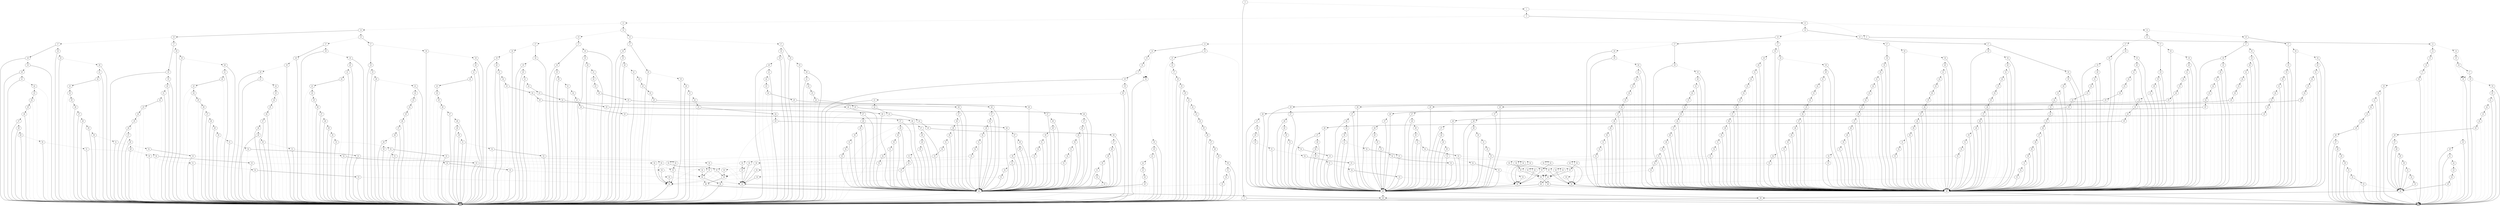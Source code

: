digraph G {
0 [shape=box, label="0", style=filled, shape=box, height=0.3, width=0.3];
1 [shape=box, label="1", style=filled, shape=box, height=0.3, width=0.3];
151798 [label="0"];
151798 -> 151797 [style=dotted];
151798 -> 12 [style=filled];
151797 [label="1"];
151797 -> 151368 [style=dotted];
151797 -> 151796 [style=filled];
151368 [label="5"];
151368 -> 151366 [style=dotted];
151368 -> 151367 [style=filled];
151366 [label="13"];
151366 -> 88609 [style=dotted];
151366 -> 93067 [style=filled];
88609 [label="14"];
88609 -> 0 [style=dotted];
88609 -> 88608 [style=filled];
88608 [label="15"];
88608 -> 0 [style=dotted];
88608 -> 88607 [style=filled];
88607 [label="16"];
88607 -> 0 [style=dotted];
88607 -> 88606 [style=filled];
88606 [label="17"];
88606 -> 0 [style=dotted];
88606 -> 42724 [style=filled];
42724 [label="18"];
42724 -> 42723 [style=dotted];
42724 -> 0 [style=filled];
42723 [label="19"];
42723 -> 42722 [style=dotted];
42723 -> 0 [style=filled];
42722 [label="20"];
42722 -> 42721 [style=dotted];
42722 -> 0 [style=filled];
42721 [label="21"];
42721 -> 42720 [style=dotted];
42721 -> 0 [style=filled];
42720 [label="22"];
42720 -> 0 [style=dotted];
42720 -> 42719 [style=filled];
42719 [label="23"];
42719 -> 0 [style=dotted];
42719 -> 42718 [style=filled];
42718 [label="24"];
42718 -> 0 [style=dotted];
42718 -> 42717 [style=filled];
42717 [label="25"];
42717 -> 0 [style=dotted];
42717 -> 42716 [style=filled];
42716 [label="26"];
42716 -> 42715 [style=dotted];
42716 -> 0 [style=filled];
42715 [label="27"];
42715 -> 42714 [style=dotted];
42715 -> 0 [style=filled];
42714 [label="28"];
42714 -> 42713 [style=dotted];
42714 -> 0 [style=filled];
42713 [label="29"];
42713 -> 42712 [style=dotted];
42713 -> 0 [style=filled];
42712 [label="30"];
42712 -> 42711 [style=dotted];
42712 -> 0 [style=filled];
42711 [label="31"];
42711 -> 42710 [style=dotted];
42711 -> 0 [style=filled];
42710 [label="32"];
42710 -> 0 [style=dotted];
42710 -> 42709 [style=filled];
42709 [label="33"];
42709 -> 4598 [style=dotted];
42709 -> 0 [style=filled];
4598 [label="48"];
4598 -> 0 [style=dotted];
4598 -> 100 [style=filled];
100 [label="49"];
100 -> 0 [style=dotted];
100 -> 1 [style=filled];
93067 [label="14"];
93067 -> 42607 [style=dotted];
93067 -> 93066 [style=filled];
42607 [label="18"];
42607 -> 42606 [style=dotted];
42607 -> 0 [style=filled];
42606 [label="19"];
42606 -> 42605 [style=dotted];
42606 -> 0 [style=filled];
42605 [label="20"];
42605 -> 42604 [style=dotted];
42605 -> 0 [style=filled];
42604 [label="21"];
42604 -> 42603 [style=dotted];
42604 -> 0 [style=filled];
42603 [label="22"];
42603 -> 0 [style=dotted];
42603 -> 42602 [style=filled];
42602 [label="23"];
42602 -> 0 [style=dotted];
42602 -> 42601 [style=filled];
42601 [label="24"];
42601 -> 0 [style=dotted];
42601 -> 42600 [style=filled];
42600 [label="25"];
42600 -> 0 [style=dotted];
42600 -> 4598 [style=filled];
93066 [label="15"];
93066 -> 42607 [style=dotted];
93066 -> 93065 [style=filled];
93065 [label="16"];
93065 -> 42607 [style=dotted];
93065 -> 93064 [style=filled];
93064 [label="17"];
93064 -> 42607 [style=dotted];
93064 -> 42653 [style=filled];
42653 [label="18"];
42653 -> 42652 [style=dotted];
42653 -> 0 [style=filled];
42652 [label="19"];
42652 -> 42651 [style=dotted];
42652 -> 0 [style=filled];
42651 [label="20"];
42651 -> 42650 [style=dotted];
42651 -> 0 [style=filled];
42650 [label="21"];
42650 -> 42649 [style=dotted];
42650 -> 0 [style=filled];
42649 [label="22"];
42649 -> 0 [style=dotted];
42649 -> 42648 [style=filled];
42648 [label="23"];
42648 -> 0 [style=dotted];
42648 -> 42647 [style=filled];
42647 [label="24"];
42647 -> 0 [style=dotted];
42647 -> 42646 [style=filled];
42646 [label="25"];
42646 -> 0 [style=dotted];
42646 -> 42645 [style=filled];
42645 [label="26"];
42645 -> 42644 [style=dotted];
42645 -> 4598 [style=filled];
42644 [label="27"];
42644 -> 42643 [style=dotted];
42644 -> 4598 [style=filled];
42643 [label="28"];
42643 -> 42642 [style=dotted];
42643 -> 4598 [style=filled];
42642 [label="29"];
42642 -> 42641 [style=dotted];
42642 -> 4598 [style=filled];
42641 [label="30"];
42641 -> 42640 [style=dotted];
42641 -> 4598 [style=filled];
42640 [label="31"];
42640 -> 42639 [style=dotted];
42640 -> 4598 [style=filled];
42639 [label="32"];
42639 -> 4598 [style=dotted];
42639 -> 42638 [style=filled];
42638 [label="33"];
42638 -> 0 [style=dotted];
42638 -> 4598 [style=filled];
151367 [label="13"];
151367 -> 93059 [style=dotted];
151367 -> 90785 [style=filled];
93059 [label="14"];
93059 -> 42615 [style=dotted];
93059 -> 93058 [style=filled];
42615 [label="18"];
42615 -> 42614 [style=dotted];
42615 -> 1 [style=filled];
42614 [label="19"];
42614 -> 42613 [style=dotted];
42614 -> 1 [style=filled];
42613 [label="20"];
42613 -> 42612 [style=dotted];
42613 -> 1 [style=filled];
42612 [label="21"];
42612 -> 42611 [style=dotted];
42612 -> 1 [style=filled];
42611 [label="22"];
42611 -> 1 [style=dotted];
42611 -> 42610 [style=filled];
42610 [label="23"];
42610 -> 1 [style=dotted];
42610 -> 42609 [style=filled];
42609 [label="24"];
42609 -> 1 [style=dotted];
42609 -> 42608 [style=filled];
42608 [label="25"];
42608 -> 1 [style=dotted];
42608 -> 4600 [style=filled];
4600 [label="48"];
4600 -> 1 [style=dotted];
4600 -> 101 [style=filled];
101 [label="49"];
101 -> 1 [style=dotted];
101 -> 0 [style=filled];
93058 [label="15"];
93058 -> 42615 [style=dotted];
93058 -> 93057 [style=filled];
93057 [label="16"];
93057 -> 42615 [style=dotted];
93057 -> 93056 [style=filled];
93056 [label="17"];
93056 -> 42615 [style=dotted];
93056 -> 42698 [style=filled];
42698 [label="18"];
42698 -> 42697 [style=dotted];
42698 -> 1 [style=filled];
42697 [label="19"];
42697 -> 42696 [style=dotted];
42697 -> 1 [style=filled];
42696 [label="20"];
42696 -> 42695 [style=dotted];
42696 -> 1 [style=filled];
42695 [label="21"];
42695 -> 42694 [style=dotted];
42695 -> 1 [style=filled];
42694 [label="22"];
42694 -> 1 [style=dotted];
42694 -> 42693 [style=filled];
42693 [label="23"];
42693 -> 1 [style=dotted];
42693 -> 42692 [style=filled];
42692 [label="24"];
42692 -> 1 [style=dotted];
42692 -> 42691 [style=filled];
42691 [label="25"];
42691 -> 1 [style=dotted];
42691 -> 42690 [style=filled];
42690 [label="26"];
42690 -> 42689 [style=dotted];
42690 -> 4600 [style=filled];
42689 [label="27"];
42689 -> 42688 [style=dotted];
42689 -> 4600 [style=filled];
42688 [label="28"];
42688 -> 42687 [style=dotted];
42688 -> 4600 [style=filled];
42687 [label="29"];
42687 -> 42686 [style=dotted];
42687 -> 4600 [style=filled];
42686 [label="30"];
42686 -> 42685 [style=dotted];
42686 -> 4600 [style=filled];
42685 [label="31"];
42685 -> 42684 [style=dotted];
42685 -> 4600 [style=filled];
42684 [label="32"];
42684 -> 4600 [style=dotted];
42684 -> 42683 [style=filled];
42683 [label="33"];
42683 -> 1 [style=dotted];
42683 -> 4600 [style=filled];
90785 [label="14"];
90785 -> 1 [style=dotted];
90785 -> 90784 [style=filled];
90784 [label="15"];
90784 -> 1 [style=dotted];
90784 -> 90783 [style=filled];
90783 [label="16"];
90783 -> 1 [style=dotted];
90783 -> 90782 [style=filled];
90782 [label="17"];
90782 -> 1 [style=dotted];
90782 -> 90781 [style=filled];
90781 [label="18"];
90781 -> 90780 [style=dotted];
90781 -> 1 [style=filled];
90780 [label="19"];
90780 -> 90779 [style=dotted];
90780 -> 1 [style=filled];
90779 [label="20"];
90779 -> 90778 [style=dotted];
90779 -> 1 [style=filled];
90778 [label="21"];
90778 -> 90777 [style=dotted];
90778 -> 1 [style=filled];
90777 [label="22"];
90777 -> 1 [style=dotted];
90777 -> 90776 [style=filled];
90776 [label="23"];
90776 -> 1 [style=dotted];
90776 -> 90775 [style=filled];
90775 [label="24"];
90775 -> 1 [style=dotted];
90775 -> 90774 [style=filled];
90774 [label="25"];
90774 -> 1 [style=dotted];
90774 -> 90773 [style=filled];
90773 [label="26"];
90773 -> 90772 [style=dotted];
90773 -> 1 [style=filled];
90772 [label="27"];
90772 -> 90771 [style=dotted];
90772 -> 1 [style=filled];
90771 [label="28"];
90771 -> 90770 [style=dotted];
90771 -> 1 [style=filled];
90770 [label="29"];
90770 -> 90769 [style=dotted];
90770 -> 1 [style=filled];
90769 [label="30"];
90769 -> 90768 [style=dotted];
90769 -> 1 [style=filled];
90768 [label="31"];
90768 -> 90767 [style=dotted];
90768 -> 1 [style=filled];
90767 [label="32"];
90767 -> 1 [style=dotted];
90767 -> 90766 [style=filled];
90766 [label="33"];
90766 -> 4600 [style=dotted];
90766 -> 1 [style=filled];
151796 [label="5"];
151796 -> 151504 [style=dotted];
151796 -> 151795 [style=filled];
151504 [label="13"];
151504 -> 150484 [style=dotted];
151504 -> 151503 [style=filled];
150484 [label="14"];
150484 -> 150413 [style=dotted];
150484 -> 150483 [style=filled];
150413 [label="15"];
150413 -> 150376 [style=dotted];
150413 -> 150412 [style=filled];
150376 [label="17"];
150376 -> 150358 [style=dotted];
150376 -> 150375 [style=filled];
150358 [label="18"];
150358 -> 150357 [style=dotted];
150358 -> 0 [style=filled];
150357 [label="19"];
150357 -> 150356 [style=dotted];
150357 -> 0 [style=filled];
150356 [label="20"];
150356 -> 150355 [style=dotted];
150356 -> 0 [style=filled];
150355 [label="21"];
150355 -> 150354 [style=dotted];
150355 -> 0 [style=filled];
150354 [label="22"];
150354 -> 0 [style=dotted];
150354 -> 150353 [style=filled];
150353 [label="23"];
150353 -> 0 [style=dotted];
150353 -> 150352 [style=filled];
150352 [label="24"];
150352 -> 0 [style=dotted];
150352 -> 150351 [style=filled];
150351 [label="25"];
150351 -> 0 [style=dotted];
150351 -> 150350 [style=filled];
150350 [label="26"];
150350 -> 150349 [style=dotted];
150350 -> 0 [style=filled];
150349 [label="27"];
150349 -> 150348 [style=dotted];
150349 -> 0 [style=filled];
150348 [label="28"];
150348 -> 150347 [style=dotted];
150348 -> 0 [style=filled];
150347 [label="29"];
150347 -> 150346 [style=dotted];
150347 -> 0 [style=filled];
150346 [label="30"];
150346 -> 150345 [style=dotted];
150346 -> 0 [style=filled];
150345 [label="31"];
150345 -> 150344 [style=dotted];
150345 -> 0 [style=filled];
150344 [label="32"];
150344 -> 0 [style=dotted];
150344 -> 150343 [style=filled];
150343 [label="33"];
150343 -> 150342 [style=dotted];
150343 -> 0 [style=filled];
150342 [label="34"];
150342 -> 44871 [style=dotted];
150342 -> 150341 [style=filled];
44871 [label="44"];
44871 -> 0 [style=dotted];
44871 -> 4598 [style=filled];
150341 [label="35"];
150341 -> 44871 [style=dotted];
150341 -> 150340 [style=filled];
150340 [label="44"];
150340 -> 43028 [style=dotted];
150340 -> 134989 [style=filled];
43028 [label="46"];
43028 -> 0 [style=dotted];
43028 -> 4598 [style=filled];
134989 [label="46"];
134989 -> 4598 [style=dotted];
134989 -> 0 [style=filled];
150375 [label="18"];
150375 -> 150374 [style=dotted];
150375 -> 0 [style=filled];
150374 [label="19"];
150374 -> 150373 [style=dotted];
150374 -> 0 [style=filled];
150373 [label="20"];
150373 -> 150372 [style=dotted];
150373 -> 0 [style=filled];
150372 [label="21"];
150372 -> 150371 [style=dotted];
150372 -> 0 [style=filled];
150371 [label="22"];
150371 -> 0 [style=dotted];
150371 -> 150370 [style=filled];
150370 [label="23"];
150370 -> 0 [style=dotted];
150370 -> 150369 [style=filled];
150369 [label="24"];
150369 -> 0 [style=dotted];
150369 -> 150368 [style=filled];
150368 [label="25"];
150368 -> 0 [style=dotted];
150368 -> 150367 [style=filled];
150367 [label="26"];
150367 -> 150366 [style=dotted];
150367 -> 0 [style=filled];
150366 [label="27"];
150366 -> 150365 [style=dotted];
150366 -> 0 [style=filled];
150365 [label="28"];
150365 -> 150364 [style=dotted];
150365 -> 0 [style=filled];
150364 [label="29"];
150364 -> 150363 [style=dotted];
150364 -> 0 [style=filled];
150363 [label="30"];
150363 -> 150362 [style=dotted];
150363 -> 0 [style=filled];
150362 [label="31"];
150362 -> 150361 [style=dotted];
150362 -> 0 [style=filled];
150361 [label="32"];
150361 -> 0 [style=dotted];
150361 -> 150360 [style=filled];
150360 [label="33"];
150360 -> 150359 [style=dotted];
150360 -> 0 [style=filled];
150359 [label="34"];
150359 -> 44871 [style=dotted];
150359 -> 150340 [style=filled];
150412 [label="17"];
150412 -> 150394 [style=dotted];
150412 -> 150411 [style=filled];
150394 [label="18"];
150394 -> 150393 [style=dotted];
150394 -> 0 [style=filled];
150393 [label="19"];
150393 -> 150392 [style=dotted];
150393 -> 0 [style=filled];
150392 [label="20"];
150392 -> 150391 [style=dotted];
150392 -> 0 [style=filled];
150391 [label="21"];
150391 -> 150390 [style=dotted];
150391 -> 0 [style=filled];
150390 [label="22"];
150390 -> 0 [style=dotted];
150390 -> 150389 [style=filled];
150389 [label="23"];
150389 -> 0 [style=dotted];
150389 -> 150388 [style=filled];
150388 [label="24"];
150388 -> 0 [style=dotted];
150388 -> 150387 [style=filled];
150387 [label="25"];
150387 -> 0 [style=dotted];
150387 -> 150386 [style=filled];
150386 [label="26"];
150386 -> 150385 [style=dotted];
150386 -> 0 [style=filled];
150385 [label="27"];
150385 -> 150384 [style=dotted];
150385 -> 0 [style=filled];
150384 [label="28"];
150384 -> 150383 [style=dotted];
150384 -> 0 [style=filled];
150383 [label="29"];
150383 -> 150382 [style=dotted];
150383 -> 0 [style=filled];
150382 [label="30"];
150382 -> 150381 [style=dotted];
150382 -> 0 [style=filled];
150381 [label="31"];
150381 -> 150380 [style=dotted];
150381 -> 0 [style=filled];
150380 [label="32"];
150380 -> 0 [style=dotted];
150380 -> 150379 [style=filled];
150379 [label="33"];
150379 -> 150378 [style=dotted];
150379 -> 0 [style=filled];
150378 [label="34"];
150378 -> 44871 [style=dotted];
150378 -> 150377 [style=filled];
150377 [label="35"];
150377 -> 150340 [style=dotted];
150377 -> 134987 [style=filled];
134987 [label="44"];
134987 -> 4598 [style=dotted];
134987 -> 0 [style=filled];
150411 [label="18"];
150411 -> 150410 [style=dotted];
150411 -> 0 [style=filled];
150410 [label="19"];
150410 -> 150409 [style=dotted];
150410 -> 0 [style=filled];
150409 [label="20"];
150409 -> 150408 [style=dotted];
150409 -> 0 [style=filled];
150408 [label="21"];
150408 -> 150407 [style=dotted];
150408 -> 0 [style=filled];
150407 [label="22"];
150407 -> 0 [style=dotted];
150407 -> 150406 [style=filled];
150406 [label="23"];
150406 -> 0 [style=dotted];
150406 -> 150405 [style=filled];
150405 [label="24"];
150405 -> 0 [style=dotted];
150405 -> 150404 [style=filled];
150404 [label="25"];
150404 -> 0 [style=dotted];
150404 -> 150403 [style=filled];
150403 [label="26"];
150403 -> 150402 [style=dotted];
150403 -> 0 [style=filled];
150402 [label="27"];
150402 -> 150401 [style=dotted];
150402 -> 0 [style=filled];
150401 [label="28"];
150401 -> 150400 [style=dotted];
150401 -> 0 [style=filled];
150400 [label="29"];
150400 -> 150399 [style=dotted];
150400 -> 0 [style=filled];
150399 [label="30"];
150399 -> 150398 [style=dotted];
150399 -> 0 [style=filled];
150398 [label="31"];
150398 -> 150397 [style=dotted];
150398 -> 0 [style=filled];
150397 [label="32"];
150397 -> 0 [style=dotted];
150397 -> 150396 [style=filled];
150396 [label="33"];
150396 -> 150395 [style=dotted];
150396 -> 0 [style=filled];
150395 [label="34"];
150395 -> 44871 [style=dotted];
150395 -> 134987 [style=filled];
150483 [label="15"];
150483 -> 150448 [style=dotted];
150483 -> 150482 [style=filled];
150448 [label="17"];
150448 -> 150430 [style=dotted];
150448 -> 150447 [style=filled];
150430 [label="18"];
150430 -> 150429 [style=dotted];
150430 -> 0 [style=filled];
150429 [label="19"];
150429 -> 150428 [style=dotted];
150429 -> 0 [style=filled];
150428 [label="20"];
150428 -> 150427 [style=dotted];
150428 -> 0 [style=filled];
150427 [label="21"];
150427 -> 150426 [style=dotted];
150427 -> 0 [style=filled];
150426 [label="22"];
150426 -> 0 [style=dotted];
150426 -> 150425 [style=filled];
150425 [label="23"];
150425 -> 0 [style=dotted];
150425 -> 150424 [style=filled];
150424 [label="24"];
150424 -> 0 [style=dotted];
150424 -> 150423 [style=filled];
150423 [label="25"];
150423 -> 0 [style=dotted];
150423 -> 150422 [style=filled];
150422 [label="26"];
150422 -> 150421 [style=dotted];
150422 -> 0 [style=filled];
150421 [label="27"];
150421 -> 150420 [style=dotted];
150421 -> 0 [style=filled];
150420 [label="28"];
150420 -> 150419 [style=dotted];
150420 -> 0 [style=filled];
150419 [label="29"];
150419 -> 150418 [style=dotted];
150419 -> 0 [style=filled];
150418 [label="30"];
150418 -> 150417 [style=dotted];
150418 -> 0 [style=filled];
150417 [label="31"];
150417 -> 150416 [style=dotted];
150417 -> 0 [style=filled];
150416 [label="32"];
150416 -> 0 [style=dotted];
150416 -> 150415 [style=filled];
150415 [label="33"];
150415 -> 150414 [style=dotted];
150415 -> 0 [style=filled];
150414 [label="34"];
150414 -> 150341 [style=dotted];
150414 -> 134987 [style=filled];
150447 [label="18"];
150447 -> 150446 [style=dotted];
150447 -> 0 [style=filled];
150446 [label="19"];
150446 -> 150445 [style=dotted];
150446 -> 0 [style=filled];
150445 [label="20"];
150445 -> 150444 [style=dotted];
150445 -> 0 [style=filled];
150444 [label="21"];
150444 -> 150443 [style=dotted];
150444 -> 0 [style=filled];
150443 [label="22"];
150443 -> 0 [style=dotted];
150443 -> 150442 [style=filled];
150442 [label="23"];
150442 -> 0 [style=dotted];
150442 -> 150441 [style=filled];
150441 [label="24"];
150441 -> 0 [style=dotted];
150441 -> 150440 [style=filled];
150440 [label="25"];
150440 -> 0 [style=dotted];
150440 -> 150439 [style=filled];
150439 [label="26"];
150439 -> 150438 [style=dotted];
150439 -> 0 [style=filled];
150438 [label="27"];
150438 -> 150437 [style=dotted];
150438 -> 0 [style=filled];
150437 [label="28"];
150437 -> 150436 [style=dotted];
150437 -> 0 [style=filled];
150436 [label="29"];
150436 -> 150435 [style=dotted];
150436 -> 0 [style=filled];
150435 [label="30"];
150435 -> 150434 [style=dotted];
150435 -> 0 [style=filled];
150434 [label="31"];
150434 -> 150433 [style=dotted];
150434 -> 0 [style=filled];
150433 [label="32"];
150433 -> 0 [style=dotted];
150433 -> 150432 [style=filled];
150432 [label="33"];
150432 -> 150431 [style=dotted];
150432 -> 0 [style=filled];
150431 [label="34"];
150431 -> 150340 [style=dotted];
150431 -> 134987 [style=filled];
150482 [label="17"];
150482 -> 150465 [style=dotted];
150482 -> 150481 [style=filled];
150465 [label="18"];
150465 -> 150464 [style=dotted];
150465 -> 0 [style=filled];
150464 [label="19"];
150464 -> 150463 [style=dotted];
150464 -> 0 [style=filled];
150463 [label="20"];
150463 -> 150462 [style=dotted];
150463 -> 0 [style=filled];
150462 [label="21"];
150462 -> 150461 [style=dotted];
150462 -> 0 [style=filled];
150461 [label="22"];
150461 -> 0 [style=dotted];
150461 -> 150460 [style=filled];
150460 [label="23"];
150460 -> 0 [style=dotted];
150460 -> 150459 [style=filled];
150459 [label="24"];
150459 -> 0 [style=dotted];
150459 -> 150458 [style=filled];
150458 [label="25"];
150458 -> 0 [style=dotted];
150458 -> 150457 [style=filled];
150457 [label="26"];
150457 -> 150456 [style=dotted];
150457 -> 0 [style=filled];
150456 [label="27"];
150456 -> 150455 [style=dotted];
150456 -> 0 [style=filled];
150455 [label="28"];
150455 -> 150454 [style=dotted];
150455 -> 0 [style=filled];
150454 [label="29"];
150454 -> 150453 [style=dotted];
150454 -> 0 [style=filled];
150453 [label="30"];
150453 -> 150452 [style=dotted];
150453 -> 0 [style=filled];
150452 [label="31"];
150452 -> 150451 [style=dotted];
150452 -> 0 [style=filled];
150451 [label="32"];
150451 -> 0 [style=dotted];
150451 -> 150450 [style=filled];
150450 [label="33"];
150450 -> 150449 [style=dotted];
150450 -> 0 [style=filled];
150449 [label="34"];
150449 -> 150377 [style=dotted];
150449 -> 134987 [style=filled];
150481 [label="18"];
150481 -> 150480 [style=dotted];
150481 -> 0 [style=filled];
150480 [label="19"];
150480 -> 150479 [style=dotted];
150480 -> 0 [style=filled];
150479 [label="20"];
150479 -> 150478 [style=dotted];
150479 -> 0 [style=filled];
150478 [label="21"];
150478 -> 150477 [style=dotted];
150478 -> 0 [style=filled];
150477 [label="22"];
150477 -> 0 [style=dotted];
150477 -> 150476 [style=filled];
150476 [label="23"];
150476 -> 0 [style=dotted];
150476 -> 150475 [style=filled];
150475 [label="24"];
150475 -> 0 [style=dotted];
150475 -> 150474 [style=filled];
150474 [label="25"];
150474 -> 0 [style=dotted];
150474 -> 150473 [style=filled];
150473 [label="26"];
150473 -> 150472 [style=dotted];
150473 -> 0 [style=filled];
150472 [label="27"];
150472 -> 150471 [style=dotted];
150472 -> 0 [style=filled];
150471 [label="28"];
150471 -> 150470 [style=dotted];
150471 -> 0 [style=filled];
150470 [label="29"];
150470 -> 150469 [style=dotted];
150470 -> 0 [style=filled];
150469 [label="30"];
150469 -> 150468 [style=dotted];
150469 -> 0 [style=filled];
150468 [label="31"];
150468 -> 150467 [style=dotted];
150468 -> 0 [style=filled];
150467 [label="32"];
150467 -> 0 [style=dotted];
150467 -> 150466 [style=filled];
150466 [label="33"];
150466 -> 134987 [style=dotted];
150466 -> 0 [style=filled];
151503 [label="14"];
151503 -> 151435 [style=dotted];
151503 -> 151502 [style=filled];
151435 [label="15"];
151435 -> 151401 [style=dotted];
151435 -> 151434 [style=filled];
151401 [label="17"];
151401 -> 151384 [style=dotted];
151401 -> 151400 [style=filled];
151384 [label="18"];
151384 -> 151383 [style=dotted];
151384 -> 0 [style=filled];
151383 [label="19"];
151383 -> 151382 [style=dotted];
151383 -> 0 [style=filled];
151382 [label="20"];
151382 -> 151381 [style=dotted];
151382 -> 0 [style=filled];
151381 [label="21"];
151381 -> 151380 [style=dotted];
151381 -> 0 [style=filled];
151380 [label="22"];
151380 -> 0 [style=dotted];
151380 -> 151379 [style=filled];
151379 [label="23"];
151379 -> 0 [style=dotted];
151379 -> 151378 [style=filled];
151378 [label="24"];
151378 -> 0 [style=dotted];
151378 -> 151377 [style=filled];
151377 [label="25"];
151377 -> 0 [style=dotted];
151377 -> 151376 [style=filled];
151376 [label="26"];
151376 -> 151375 [style=dotted];
151376 -> 4598 [style=filled];
151375 [label="27"];
151375 -> 151374 [style=dotted];
151375 -> 4598 [style=filled];
151374 [label="28"];
151374 -> 151373 [style=dotted];
151374 -> 4598 [style=filled];
151373 [label="29"];
151373 -> 151372 [style=dotted];
151373 -> 4598 [style=filled];
151372 [label="30"];
151372 -> 151371 [style=dotted];
151372 -> 4598 [style=filled];
151371 [label="31"];
151371 -> 151370 [style=dotted];
151371 -> 4598 [style=filled];
151370 [label="32"];
151370 -> 4598 [style=dotted];
151370 -> 151369 [style=filled];
151369 [label="33"];
151369 -> 150487 [style=dotted];
151369 -> 4598 [style=filled];
150487 [label="34"];
150487 -> 134987 [style=dotted];
150487 -> 150486 [style=filled];
150486 [label="35"];
150486 -> 134987 [style=dotted];
150486 -> 150485 [style=filled];
150485 [label="44"];
150485 -> 134989 [style=dotted];
150485 -> 43028 [style=filled];
151400 [label="18"];
151400 -> 151399 [style=dotted];
151400 -> 0 [style=filled];
151399 [label="19"];
151399 -> 151398 [style=dotted];
151399 -> 0 [style=filled];
151398 [label="20"];
151398 -> 151397 [style=dotted];
151398 -> 0 [style=filled];
151397 [label="21"];
151397 -> 151396 [style=dotted];
151397 -> 0 [style=filled];
151396 [label="22"];
151396 -> 0 [style=dotted];
151396 -> 151395 [style=filled];
151395 [label="23"];
151395 -> 0 [style=dotted];
151395 -> 151394 [style=filled];
151394 [label="24"];
151394 -> 0 [style=dotted];
151394 -> 151393 [style=filled];
151393 [label="25"];
151393 -> 0 [style=dotted];
151393 -> 151392 [style=filled];
151392 [label="26"];
151392 -> 151391 [style=dotted];
151392 -> 4598 [style=filled];
151391 [label="27"];
151391 -> 151390 [style=dotted];
151391 -> 4598 [style=filled];
151390 [label="28"];
151390 -> 151389 [style=dotted];
151390 -> 4598 [style=filled];
151389 [label="29"];
151389 -> 151388 [style=dotted];
151389 -> 4598 [style=filled];
151388 [label="30"];
151388 -> 151387 [style=dotted];
151388 -> 4598 [style=filled];
151387 [label="31"];
151387 -> 151386 [style=dotted];
151387 -> 4598 [style=filled];
151386 [label="32"];
151386 -> 4598 [style=dotted];
151386 -> 151385 [style=filled];
151385 [label="33"];
151385 -> 150504 [style=dotted];
151385 -> 4598 [style=filled];
150504 [label="34"];
150504 -> 134987 [style=dotted];
150504 -> 150485 [style=filled];
151434 [label="17"];
151434 -> 151417 [style=dotted];
151434 -> 151433 [style=filled];
151417 [label="18"];
151417 -> 151416 [style=dotted];
151417 -> 0 [style=filled];
151416 [label="19"];
151416 -> 151415 [style=dotted];
151416 -> 0 [style=filled];
151415 [label="20"];
151415 -> 151414 [style=dotted];
151415 -> 0 [style=filled];
151414 [label="21"];
151414 -> 151413 [style=dotted];
151414 -> 0 [style=filled];
151413 [label="22"];
151413 -> 0 [style=dotted];
151413 -> 151412 [style=filled];
151412 [label="23"];
151412 -> 0 [style=dotted];
151412 -> 151411 [style=filled];
151411 [label="24"];
151411 -> 0 [style=dotted];
151411 -> 151410 [style=filled];
151410 [label="25"];
151410 -> 0 [style=dotted];
151410 -> 151409 [style=filled];
151409 [label="26"];
151409 -> 151408 [style=dotted];
151409 -> 4598 [style=filled];
151408 [label="27"];
151408 -> 151407 [style=dotted];
151408 -> 4598 [style=filled];
151407 [label="28"];
151407 -> 151406 [style=dotted];
151407 -> 4598 [style=filled];
151406 [label="29"];
151406 -> 151405 [style=dotted];
151406 -> 4598 [style=filled];
151405 [label="30"];
151405 -> 151404 [style=dotted];
151405 -> 4598 [style=filled];
151404 [label="31"];
151404 -> 151403 [style=dotted];
151404 -> 4598 [style=filled];
151403 [label="32"];
151403 -> 4598 [style=dotted];
151403 -> 151402 [style=filled];
151402 [label="33"];
151402 -> 150523 [style=dotted];
151402 -> 4598 [style=filled];
150523 [label="34"];
150523 -> 134987 [style=dotted];
150523 -> 150522 [style=filled];
150522 [label="35"];
150522 -> 150485 [style=dotted];
150522 -> 44871 [style=filled];
151433 [label="18"];
151433 -> 151432 [style=dotted];
151433 -> 0 [style=filled];
151432 [label="19"];
151432 -> 151431 [style=dotted];
151432 -> 0 [style=filled];
151431 [label="20"];
151431 -> 151430 [style=dotted];
151431 -> 0 [style=filled];
151430 [label="21"];
151430 -> 151429 [style=dotted];
151430 -> 0 [style=filled];
151429 [label="22"];
151429 -> 0 [style=dotted];
151429 -> 151428 [style=filled];
151428 [label="23"];
151428 -> 0 [style=dotted];
151428 -> 151427 [style=filled];
151427 [label="24"];
151427 -> 0 [style=dotted];
151427 -> 151426 [style=filled];
151426 [label="25"];
151426 -> 0 [style=dotted];
151426 -> 151425 [style=filled];
151425 [label="26"];
151425 -> 151424 [style=dotted];
151425 -> 4598 [style=filled];
151424 [label="27"];
151424 -> 151423 [style=dotted];
151424 -> 4598 [style=filled];
151423 [label="28"];
151423 -> 151422 [style=dotted];
151423 -> 4598 [style=filled];
151422 [label="29"];
151422 -> 151421 [style=dotted];
151422 -> 4598 [style=filled];
151421 [label="30"];
151421 -> 151420 [style=dotted];
151421 -> 4598 [style=filled];
151420 [label="31"];
151420 -> 151419 [style=dotted];
151420 -> 4598 [style=filled];
151419 [label="32"];
151419 -> 4598 [style=dotted];
151419 -> 151418 [style=filled];
151418 [label="33"];
151418 -> 150540 [style=dotted];
151418 -> 4598 [style=filled];
150540 [label="34"];
150540 -> 134987 [style=dotted];
150540 -> 44871 [style=filled];
151502 [label="15"];
151502 -> 151468 [style=dotted];
151502 -> 151501 [style=filled];
151468 [label="17"];
151468 -> 151451 [style=dotted];
151468 -> 151467 [style=filled];
151451 [label="18"];
151451 -> 151450 [style=dotted];
151451 -> 0 [style=filled];
151450 [label="19"];
151450 -> 151449 [style=dotted];
151450 -> 0 [style=filled];
151449 [label="20"];
151449 -> 151448 [style=dotted];
151449 -> 0 [style=filled];
151448 [label="21"];
151448 -> 151447 [style=dotted];
151448 -> 0 [style=filled];
151447 [label="22"];
151447 -> 0 [style=dotted];
151447 -> 151446 [style=filled];
151446 [label="23"];
151446 -> 0 [style=dotted];
151446 -> 151445 [style=filled];
151445 [label="24"];
151445 -> 0 [style=dotted];
151445 -> 151444 [style=filled];
151444 [label="25"];
151444 -> 0 [style=dotted];
151444 -> 151443 [style=filled];
151443 [label="26"];
151443 -> 151442 [style=dotted];
151443 -> 4598 [style=filled];
151442 [label="27"];
151442 -> 151441 [style=dotted];
151442 -> 4598 [style=filled];
151441 [label="28"];
151441 -> 151440 [style=dotted];
151441 -> 4598 [style=filled];
151440 [label="29"];
151440 -> 151439 [style=dotted];
151440 -> 4598 [style=filled];
151439 [label="30"];
151439 -> 151438 [style=dotted];
151439 -> 4598 [style=filled];
151438 [label="31"];
151438 -> 151437 [style=dotted];
151438 -> 4598 [style=filled];
151437 [label="32"];
151437 -> 4598 [style=dotted];
151437 -> 151436 [style=filled];
151436 [label="33"];
151436 -> 150559 [style=dotted];
151436 -> 4598 [style=filled];
150559 [label="34"];
150559 -> 150486 [style=dotted];
150559 -> 44871 [style=filled];
151467 [label="18"];
151467 -> 151466 [style=dotted];
151467 -> 0 [style=filled];
151466 [label="19"];
151466 -> 151465 [style=dotted];
151466 -> 0 [style=filled];
151465 [label="20"];
151465 -> 151464 [style=dotted];
151465 -> 0 [style=filled];
151464 [label="21"];
151464 -> 151463 [style=dotted];
151464 -> 0 [style=filled];
151463 [label="22"];
151463 -> 0 [style=dotted];
151463 -> 151462 [style=filled];
151462 [label="23"];
151462 -> 0 [style=dotted];
151462 -> 151461 [style=filled];
151461 [label="24"];
151461 -> 0 [style=dotted];
151461 -> 151460 [style=filled];
151460 [label="25"];
151460 -> 0 [style=dotted];
151460 -> 151459 [style=filled];
151459 [label="26"];
151459 -> 151458 [style=dotted];
151459 -> 4598 [style=filled];
151458 [label="27"];
151458 -> 151457 [style=dotted];
151458 -> 4598 [style=filled];
151457 [label="28"];
151457 -> 151456 [style=dotted];
151457 -> 4598 [style=filled];
151456 [label="29"];
151456 -> 151455 [style=dotted];
151456 -> 4598 [style=filled];
151455 [label="30"];
151455 -> 151454 [style=dotted];
151455 -> 4598 [style=filled];
151454 [label="31"];
151454 -> 151453 [style=dotted];
151454 -> 4598 [style=filled];
151453 [label="32"];
151453 -> 4598 [style=dotted];
151453 -> 151452 [style=filled];
151452 [label="33"];
151452 -> 150576 [style=dotted];
151452 -> 4598 [style=filled];
150576 [label="34"];
150576 -> 150485 [style=dotted];
150576 -> 44871 [style=filled];
151501 [label="17"];
151501 -> 151484 [style=dotted];
151501 -> 151500 [style=filled];
151484 [label="18"];
151484 -> 151483 [style=dotted];
151484 -> 0 [style=filled];
151483 [label="19"];
151483 -> 151482 [style=dotted];
151483 -> 0 [style=filled];
151482 [label="20"];
151482 -> 151481 [style=dotted];
151482 -> 0 [style=filled];
151481 [label="21"];
151481 -> 151480 [style=dotted];
151481 -> 0 [style=filled];
151480 [label="22"];
151480 -> 0 [style=dotted];
151480 -> 151479 [style=filled];
151479 [label="23"];
151479 -> 0 [style=dotted];
151479 -> 151478 [style=filled];
151478 [label="24"];
151478 -> 0 [style=dotted];
151478 -> 151477 [style=filled];
151477 [label="25"];
151477 -> 0 [style=dotted];
151477 -> 151476 [style=filled];
151476 [label="26"];
151476 -> 151475 [style=dotted];
151476 -> 4598 [style=filled];
151475 [label="27"];
151475 -> 151474 [style=dotted];
151475 -> 4598 [style=filled];
151474 [label="28"];
151474 -> 151473 [style=dotted];
151474 -> 4598 [style=filled];
151473 [label="29"];
151473 -> 151472 [style=dotted];
151473 -> 4598 [style=filled];
151472 [label="30"];
151472 -> 151471 [style=dotted];
151472 -> 4598 [style=filled];
151471 [label="31"];
151471 -> 151470 [style=dotted];
151471 -> 4598 [style=filled];
151470 [label="32"];
151470 -> 4598 [style=dotted];
151470 -> 151469 [style=filled];
151469 [label="33"];
151469 -> 150594 [style=dotted];
151469 -> 4598 [style=filled];
150594 [label="34"];
150594 -> 150522 [style=dotted];
150594 -> 44871 [style=filled];
151500 [label="18"];
151500 -> 151499 [style=dotted];
151500 -> 0 [style=filled];
151499 [label="19"];
151499 -> 151498 [style=dotted];
151499 -> 0 [style=filled];
151498 [label="20"];
151498 -> 151497 [style=dotted];
151498 -> 0 [style=filled];
151497 [label="21"];
151497 -> 151496 [style=dotted];
151497 -> 0 [style=filled];
151496 [label="22"];
151496 -> 0 [style=dotted];
151496 -> 151495 [style=filled];
151495 [label="23"];
151495 -> 0 [style=dotted];
151495 -> 151494 [style=filled];
151494 [label="24"];
151494 -> 0 [style=dotted];
151494 -> 151493 [style=filled];
151493 [label="25"];
151493 -> 0 [style=dotted];
151493 -> 151492 [style=filled];
151492 [label="26"];
151492 -> 151491 [style=dotted];
151492 -> 4598 [style=filled];
151491 [label="27"];
151491 -> 151490 [style=dotted];
151491 -> 4598 [style=filled];
151490 [label="28"];
151490 -> 151489 [style=dotted];
151490 -> 4598 [style=filled];
151489 [label="29"];
151489 -> 151488 [style=dotted];
151489 -> 4598 [style=filled];
151488 [label="30"];
151488 -> 151487 [style=dotted];
151488 -> 4598 [style=filled];
151487 [label="31"];
151487 -> 151486 [style=dotted];
151487 -> 4598 [style=filled];
151486 [label="32"];
151486 -> 4598 [style=dotted];
151486 -> 151485 [style=filled];
151485 [label="33"];
151485 -> 44871 [style=dotted];
151485 -> 4598 [style=filled];
151795 [label="13"];
151795 -> 151649 [style=dotted];
151795 -> 151794 [style=filled];
151649 [label="14"];
151649 -> 151578 [style=dotted];
151649 -> 151648 [style=filled];
151578 [label="15"];
151578 -> 151541 [style=dotted];
151578 -> 151577 [style=filled];
151541 [label="17"];
151541 -> 151523 [style=dotted];
151541 -> 151540 [style=filled];
151523 [label="18"];
151523 -> 151522 [style=dotted];
151523 -> 42471 [style=filled];
151522 [label="19"];
151522 -> 151521 [style=dotted];
151522 -> 42471 [style=filled];
151521 [label="20"];
151521 -> 151520 [style=dotted];
151521 -> 42471 [style=filled];
151520 [label="21"];
151520 -> 151519 [style=dotted];
151520 -> 42471 [style=filled];
151519 [label="22"];
151519 -> 42471 [style=dotted];
151519 -> 151518 [style=filled];
42471 [label="48"];
42471 -> 100 [style=dotted];
42471 -> 1 [style=filled];
151518 [label="23"];
151518 -> 42471 [style=dotted];
151518 -> 151517 [style=filled];
151517 [label="24"];
151517 -> 42471 [style=dotted];
151517 -> 151516 [style=filled];
151516 [label="25"];
151516 -> 42471 [style=dotted];
151516 -> 151515 [style=filled];
151515 [label="26"];
151515 -> 151514 [style=dotted];
151515 -> 42616 [style=filled];
151514 [label="27"];
151514 -> 151513 [style=dotted];
151514 -> 42616 [style=filled];
151513 [label="28"];
151513 -> 151512 [style=dotted];
151513 -> 42616 [style=filled];
151512 [label="29"];
151512 -> 151511 [style=dotted];
151512 -> 42616 [style=filled];
151511 [label="30"];
151511 -> 151510 [style=dotted];
151511 -> 42616 [style=filled];
151510 [label="31"];
151510 -> 151509 [style=dotted];
151510 -> 42616 [style=filled];
151509 [label="32"];
151509 -> 42616 [style=dotted];
151509 -> 151508 [style=filled];
42616 [label="48"];
42616 -> 100 [style=dotted];
42616 -> 101 [style=filled];
151508 [label="33"];
151508 -> 151507 [style=dotted];
151508 -> 42616 [style=filled];
151507 [label="34"];
151507 -> 146201 [style=dotted];
151507 -> 151506 [style=filled];
146201 [label="44"];
146201 -> 42616 [style=dotted];
146201 -> 42471 [style=filled];
151506 [label="35"];
151506 -> 146201 [style=dotted];
151506 -> 151505 [style=filled];
151505 [label="44"];
151505 -> 146160 [style=dotted];
151505 -> 146162 [style=filled];
146160 [label="46"];
146160 -> 42616 [style=dotted];
146160 -> 42471 [style=filled];
146162 [label="46"];
146162 -> 42471 [style=dotted];
146162 -> 42616 [style=filled];
151540 [label="18"];
151540 -> 151539 [style=dotted];
151540 -> 42471 [style=filled];
151539 [label="19"];
151539 -> 151538 [style=dotted];
151539 -> 42471 [style=filled];
151538 [label="20"];
151538 -> 151537 [style=dotted];
151538 -> 42471 [style=filled];
151537 [label="21"];
151537 -> 151536 [style=dotted];
151537 -> 42471 [style=filled];
151536 [label="22"];
151536 -> 42471 [style=dotted];
151536 -> 151535 [style=filled];
151535 [label="23"];
151535 -> 42471 [style=dotted];
151535 -> 151534 [style=filled];
151534 [label="24"];
151534 -> 42471 [style=dotted];
151534 -> 151533 [style=filled];
151533 [label="25"];
151533 -> 42471 [style=dotted];
151533 -> 151532 [style=filled];
151532 [label="26"];
151532 -> 151531 [style=dotted];
151532 -> 42616 [style=filled];
151531 [label="27"];
151531 -> 151530 [style=dotted];
151531 -> 42616 [style=filled];
151530 [label="28"];
151530 -> 151529 [style=dotted];
151530 -> 42616 [style=filled];
151529 [label="29"];
151529 -> 151528 [style=dotted];
151529 -> 42616 [style=filled];
151528 [label="30"];
151528 -> 151527 [style=dotted];
151528 -> 42616 [style=filled];
151527 [label="31"];
151527 -> 151526 [style=dotted];
151527 -> 42616 [style=filled];
151526 [label="32"];
151526 -> 42616 [style=dotted];
151526 -> 151525 [style=filled];
151525 [label="33"];
151525 -> 151524 [style=dotted];
151525 -> 42616 [style=filled];
151524 [label="34"];
151524 -> 146201 [style=dotted];
151524 -> 151505 [style=filled];
151577 [label="17"];
151577 -> 151559 [style=dotted];
151577 -> 151576 [style=filled];
151559 [label="18"];
151559 -> 151558 [style=dotted];
151559 -> 42471 [style=filled];
151558 [label="19"];
151558 -> 151557 [style=dotted];
151558 -> 42471 [style=filled];
151557 [label="20"];
151557 -> 151556 [style=dotted];
151557 -> 42471 [style=filled];
151556 [label="21"];
151556 -> 151555 [style=dotted];
151556 -> 42471 [style=filled];
151555 [label="22"];
151555 -> 42471 [style=dotted];
151555 -> 151554 [style=filled];
151554 [label="23"];
151554 -> 42471 [style=dotted];
151554 -> 151553 [style=filled];
151553 [label="24"];
151553 -> 42471 [style=dotted];
151553 -> 151552 [style=filled];
151552 [label="25"];
151552 -> 42471 [style=dotted];
151552 -> 151551 [style=filled];
151551 [label="26"];
151551 -> 151550 [style=dotted];
151551 -> 42616 [style=filled];
151550 [label="27"];
151550 -> 151549 [style=dotted];
151550 -> 42616 [style=filled];
151549 [label="28"];
151549 -> 151548 [style=dotted];
151549 -> 42616 [style=filled];
151548 [label="29"];
151548 -> 151547 [style=dotted];
151548 -> 42616 [style=filled];
151547 [label="30"];
151547 -> 151546 [style=dotted];
151547 -> 42616 [style=filled];
151546 [label="31"];
151546 -> 151545 [style=dotted];
151546 -> 42616 [style=filled];
151545 [label="32"];
151545 -> 42616 [style=dotted];
151545 -> 151544 [style=filled];
151544 [label="33"];
151544 -> 151543 [style=dotted];
151544 -> 42616 [style=filled];
151543 [label="34"];
151543 -> 146201 [style=dotted];
151543 -> 151542 [style=filled];
151542 [label="35"];
151542 -> 151505 [style=dotted];
151542 -> 146202 [style=filled];
146202 [label="44"];
146202 -> 42471 [style=dotted];
146202 -> 42616 [style=filled];
151576 [label="18"];
151576 -> 151575 [style=dotted];
151576 -> 42471 [style=filled];
151575 [label="19"];
151575 -> 151574 [style=dotted];
151575 -> 42471 [style=filled];
151574 [label="20"];
151574 -> 151573 [style=dotted];
151574 -> 42471 [style=filled];
151573 [label="21"];
151573 -> 151572 [style=dotted];
151573 -> 42471 [style=filled];
151572 [label="22"];
151572 -> 42471 [style=dotted];
151572 -> 151571 [style=filled];
151571 [label="23"];
151571 -> 42471 [style=dotted];
151571 -> 151570 [style=filled];
151570 [label="24"];
151570 -> 42471 [style=dotted];
151570 -> 151569 [style=filled];
151569 [label="25"];
151569 -> 42471 [style=dotted];
151569 -> 151568 [style=filled];
151568 [label="26"];
151568 -> 151567 [style=dotted];
151568 -> 42616 [style=filled];
151567 [label="27"];
151567 -> 151566 [style=dotted];
151567 -> 42616 [style=filled];
151566 [label="28"];
151566 -> 151565 [style=dotted];
151566 -> 42616 [style=filled];
151565 [label="29"];
151565 -> 151564 [style=dotted];
151565 -> 42616 [style=filled];
151564 [label="30"];
151564 -> 151563 [style=dotted];
151564 -> 42616 [style=filled];
151563 [label="31"];
151563 -> 151562 [style=dotted];
151563 -> 42616 [style=filled];
151562 [label="32"];
151562 -> 42616 [style=dotted];
151562 -> 151561 [style=filled];
151561 [label="33"];
151561 -> 151560 [style=dotted];
151561 -> 42616 [style=filled];
151560 [label="34"];
151560 -> 146201 [style=dotted];
151560 -> 146202 [style=filled];
151648 [label="15"];
151648 -> 151613 [style=dotted];
151648 -> 151647 [style=filled];
151613 [label="17"];
151613 -> 151595 [style=dotted];
151613 -> 151612 [style=filled];
151595 [label="18"];
151595 -> 151594 [style=dotted];
151595 -> 42471 [style=filled];
151594 [label="19"];
151594 -> 151593 [style=dotted];
151594 -> 42471 [style=filled];
151593 [label="20"];
151593 -> 151592 [style=dotted];
151593 -> 42471 [style=filled];
151592 [label="21"];
151592 -> 151591 [style=dotted];
151592 -> 42471 [style=filled];
151591 [label="22"];
151591 -> 42471 [style=dotted];
151591 -> 151590 [style=filled];
151590 [label="23"];
151590 -> 42471 [style=dotted];
151590 -> 151589 [style=filled];
151589 [label="24"];
151589 -> 42471 [style=dotted];
151589 -> 151588 [style=filled];
151588 [label="25"];
151588 -> 42471 [style=dotted];
151588 -> 151587 [style=filled];
151587 [label="26"];
151587 -> 151586 [style=dotted];
151587 -> 42616 [style=filled];
151586 [label="27"];
151586 -> 151585 [style=dotted];
151586 -> 42616 [style=filled];
151585 [label="28"];
151585 -> 151584 [style=dotted];
151585 -> 42616 [style=filled];
151584 [label="29"];
151584 -> 151583 [style=dotted];
151584 -> 42616 [style=filled];
151583 [label="30"];
151583 -> 151582 [style=dotted];
151583 -> 42616 [style=filled];
151582 [label="31"];
151582 -> 151581 [style=dotted];
151582 -> 42616 [style=filled];
151581 [label="32"];
151581 -> 42616 [style=dotted];
151581 -> 151580 [style=filled];
151580 [label="33"];
151580 -> 151579 [style=dotted];
151580 -> 42616 [style=filled];
151579 [label="34"];
151579 -> 151506 [style=dotted];
151579 -> 146202 [style=filled];
151612 [label="18"];
151612 -> 151611 [style=dotted];
151612 -> 42471 [style=filled];
151611 [label="19"];
151611 -> 151610 [style=dotted];
151611 -> 42471 [style=filled];
151610 [label="20"];
151610 -> 151609 [style=dotted];
151610 -> 42471 [style=filled];
151609 [label="21"];
151609 -> 151608 [style=dotted];
151609 -> 42471 [style=filled];
151608 [label="22"];
151608 -> 42471 [style=dotted];
151608 -> 151607 [style=filled];
151607 [label="23"];
151607 -> 42471 [style=dotted];
151607 -> 151606 [style=filled];
151606 [label="24"];
151606 -> 42471 [style=dotted];
151606 -> 151605 [style=filled];
151605 [label="25"];
151605 -> 42471 [style=dotted];
151605 -> 151604 [style=filled];
151604 [label="26"];
151604 -> 151603 [style=dotted];
151604 -> 42616 [style=filled];
151603 [label="27"];
151603 -> 151602 [style=dotted];
151603 -> 42616 [style=filled];
151602 [label="28"];
151602 -> 151601 [style=dotted];
151602 -> 42616 [style=filled];
151601 [label="29"];
151601 -> 151600 [style=dotted];
151601 -> 42616 [style=filled];
151600 [label="30"];
151600 -> 151599 [style=dotted];
151600 -> 42616 [style=filled];
151599 [label="31"];
151599 -> 151598 [style=dotted];
151599 -> 42616 [style=filled];
151598 [label="32"];
151598 -> 42616 [style=dotted];
151598 -> 151597 [style=filled];
151597 [label="33"];
151597 -> 151596 [style=dotted];
151597 -> 42616 [style=filled];
151596 [label="34"];
151596 -> 151505 [style=dotted];
151596 -> 146202 [style=filled];
151647 [label="17"];
151647 -> 151630 [style=dotted];
151647 -> 151646 [style=filled];
151630 [label="18"];
151630 -> 151629 [style=dotted];
151630 -> 42471 [style=filled];
151629 [label="19"];
151629 -> 151628 [style=dotted];
151629 -> 42471 [style=filled];
151628 [label="20"];
151628 -> 151627 [style=dotted];
151628 -> 42471 [style=filled];
151627 [label="21"];
151627 -> 151626 [style=dotted];
151627 -> 42471 [style=filled];
151626 [label="22"];
151626 -> 42471 [style=dotted];
151626 -> 151625 [style=filled];
151625 [label="23"];
151625 -> 42471 [style=dotted];
151625 -> 151624 [style=filled];
151624 [label="24"];
151624 -> 42471 [style=dotted];
151624 -> 151623 [style=filled];
151623 [label="25"];
151623 -> 42471 [style=dotted];
151623 -> 151622 [style=filled];
151622 [label="26"];
151622 -> 151621 [style=dotted];
151622 -> 42616 [style=filled];
151621 [label="27"];
151621 -> 151620 [style=dotted];
151621 -> 42616 [style=filled];
151620 [label="28"];
151620 -> 151619 [style=dotted];
151620 -> 42616 [style=filled];
151619 [label="29"];
151619 -> 151618 [style=dotted];
151619 -> 42616 [style=filled];
151618 [label="30"];
151618 -> 151617 [style=dotted];
151618 -> 42616 [style=filled];
151617 [label="31"];
151617 -> 151616 [style=dotted];
151617 -> 42616 [style=filled];
151616 [label="32"];
151616 -> 42616 [style=dotted];
151616 -> 151615 [style=filled];
151615 [label="33"];
151615 -> 151614 [style=dotted];
151615 -> 42616 [style=filled];
151614 [label="34"];
151614 -> 151542 [style=dotted];
151614 -> 146202 [style=filled];
151646 [label="18"];
151646 -> 151645 [style=dotted];
151646 -> 42471 [style=filled];
151645 [label="19"];
151645 -> 151644 [style=dotted];
151645 -> 42471 [style=filled];
151644 [label="20"];
151644 -> 151643 [style=dotted];
151644 -> 42471 [style=filled];
151643 [label="21"];
151643 -> 151642 [style=dotted];
151643 -> 42471 [style=filled];
151642 [label="22"];
151642 -> 42471 [style=dotted];
151642 -> 151641 [style=filled];
151641 [label="23"];
151641 -> 42471 [style=dotted];
151641 -> 151640 [style=filled];
151640 [label="24"];
151640 -> 42471 [style=dotted];
151640 -> 151639 [style=filled];
151639 [label="25"];
151639 -> 42471 [style=dotted];
151639 -> 151638 [style=filled];
151638 [label="26"];
151638 -> 151637 [style=dotted];
151638 -> 42616 [style=filled];
151637 [label="27"];
151637 -> 151636 [style=dotted];
151637 -> 42616 [style=filled];
151636 [label="28"];
151636 -> 151635 [style=dotted];
151636 -> 42616 [style=filled];
151635 [label="29"];
151635 -> 151634 [style=dotted];
151635 -> 42616 [style=filled];
151634 [label="30"];
151634 -> 151633 [style=dotted];
151634 -> 42616 [style=filled];
151633 [label="31"];
151633 -> 151632 [style=dotted];
151633 -> 42616 [style=filled];
151632 [label="32"];
151632 -> 42616 [style=dotted];
151632 -> 151631 [style=filled];
151631 [label="33"];
151631 -> 146202 [style=dotted];
151631 -> 42616 [style=filled];
151794 [label="14"];
151794 -> 151723 [style=dotted];
151794 -> 151793 [style=filled];
151723 [label="15"];
151723 -> 151686 [style=dotted];
151723 -> 151722 [style=filled];
151686 [label="17"];
151686 -> 151668 [style=dotted];
151686 -> 151685 [style=filled];
151668 [label="18"];
151668 -> 151667 [style=dotted];
151668 -> 42471 [style=filled];
151667 [label="19"];
151667 -> 151666 [style=dotted];
151667 -> 42471 [style=filled];
151666 [label="20"];
151666 -> 151665 [style=dotted];
151666 -> 42471 [style=filled];
151665 [label="21"];
151665 -> 151664 [style=dotted];
151665 -> 42471 [style=filled];
151664 [label="22"];
151664 -> 42471 [style=dotted];
151664 -> 151663 [style=filled];
151663 [label="23"];
151663 -> 42471 [style=dotted];
151663 -> 151662 [style=filled];
151662 [label="24"];
151662 -> 42471 [style=dotted];
151662 -> 151661 [style=filled];
151661 [label="25"];
151661 -> 42471 [style=dotted];
151661 -> 151660 [style=filled];
151660 [label="26"];
151660 -> 151659 [style=dotted];
151660 -> 42471 [style=filled];
151659 [label="27"];
151659 -> 151658 [style=dotted];
151659 -> 42471 [style=filled];
151658 [label="28"];
151658 -> 151657 [style=dotted];
151658 -> 42471 [style=filled];
151657 [label="29"];
151657 -> 151656 [style=dotted];
151657 -> 42471 [style=filled];
151656 [label="30"];
151656 -> 151655 [style=dotted];
151656 -> 42471 [style=filled];
151655 [label="31"];
151655 -> 151654 [style=dotted];
151655 -> 42471 [style=filled];
151654 [label="32"];
151654 -> 42471 [style=dotted];
151654 -> 151653 [style=filled];
151653 [label="33"];
151653 -> 151652 [style=dotted];
151653 -> 42471 [style=filled];
151652 [label="34"];
151652 -> 146202 [style=dotted];
151652 -> 151651 [style=filled];
151651 [label="35"];
151651 -> 146202 [style=dotted];
151651 -> 151650 [style=filled];
151650 [label="44"];
151650 -> 146162 [style=dotted];
151650 -> 146160 [style=filled];
151685 [label="18"];
151685 -> 151684 [style=dotted];
151685 -> 42471 [style=filled];
151684 [label="19"];
151684 -> 151683 [style=dotted];
151684 -> 42471 [style=filled];
151683 [label="20"];
151683 -> 151682 [style=dotted];
151683 -> 42471 [style=filled];
151682 [label="21"];
151682 -> 151681 [style=dotted];
151682 -> 42471 [style=filled];
151681 [label="22"];
151681 -> 42471 [style=dotted];
151681 -> 151680 [style=filled];
151680 [label="23"];
151680 -> 42471 [style=dotted];
151680 -> 151679 [style=filled];
151679 [label="24"];
151679 -> 42471 [style=dotted];
151679 -> 151678 [style=filled];
151678 [label="25"];
151678 -> 42471 [style=dotted];
151678 -> 151677 [style=filled];
151677 [label="26"];
151677 -> 151676 [style=dotted];
151677 -> 42471 [style=filled];
151676 [label="27"];
151676 -> 151675 [style=dotted];
151676 -> 42471 [style=filled];
151675 [label="28"];
151675 -> 151674 [style=dotted];
151675 -> 42471 [style=filled];
151674 [label="29"];
151674 -> 151673 [style=dotted];
151674 -> 42471 [style=filled];
151673 [label="30"];
151673 -> 151672 [style=dotted];
151673 -> 42471 [style=filled];
151672 [label="31"];
151672 -> 151671 [style=dotted];
151672 -> 42471 [style=filled];
151671 [label="32"];
151671 -> 42471 [style=dotted];
151671 -> 151670 [style=filled];
151670 [label="33"];
151670 -> 151669 [style=dotted];
151670 -> 42471 [style=filled];
151669 [label="34"];
151669 -> 146202 [style=dotted];
151669 -> 151650 [style=filled];
151722 [label="17"];
151722 -> 151704 [style=dotted];
151722 -> 151721 [style=filled];
151704 [label="18"];
151704 -> 151703 [style=dotted];
151704 -> 42471 [style=filled];
151703 [label="19"];
151703 -> 151702 [style=dotted];
151703 -> 42471 [style=filled];
151702 [label="20"];
151702 -> 151701 [style=dotted];
151702 -> 42471 [style=filled];
151701 [label="21"];
151701 -> 151700 [style=dotted];
151701 -> 42471 [style=filled];
151700 [label="22"];
151700 -> 42471 [style=dotted];
151700 -> 151699 [style=filled];
151699 [label="23"];
151699 -> 42471 [style=dotted];
151699 -> 151698 [style=filled];
151698 [label="24"];
151698 -> 42471 [style=dotted];
151698 -> 151697 [style=filled];
151697 [label="25"];
151697 -> 42471 [style=dotted];
151697 -> 151696 [style=filled];
151696 [label="26"];
151696 -> 151695 [style=dotted];
151696 -> 42471 [style=filled];
151695 [label="27"];
151695 -> 151694 [style=dotted];
151695 -> 42471 [style=filled];
151694 [label="28"];
151694 -> 151693 [style=dotted];
151694 -> 42471 [style=filled];
151693 [label="29"];
151693 -> 151692 [style=dotted];
151693 -> 42471 [style=filled];
151692 [label="30"];
151692 -> 151691 [style=dotted];
151692 -> 42471 [style=filled];
151691 [label="31"];
151691 -> 151690 [style=dotted];
151691 -> 42471 [style=filled];
151690 [label="32"];
151690 -> 42471 [style=dotted];
151690 -> 151689 [style=filled];
151689 [label="33"];
151689 -> 151688 [style=dotted];
151689 -> 42471 [style=filled];
151688 [label="34"];
151688 -> 146202 [style=dotted];
151688 -> 151687 [style=filled];
151687 [label="35"];
151687 -> 151650 [style=dotted];
151687 -> 146201 [style=filled];
151721 [label="18"];
151721 -> 151720 [style=dotted];
151721 -> 42471 [style=filled];
151720 [label="19"];
151720 -> 151719 [style=dotted];
151720 -> 42471 [style=filled];
151719 [label="20"];
151719 -> 151718 [style=dotted];
151719 -> 42471 [style=filled];
151718 [label="21"];
151718 -> 151717 [style=dotted];
151718 -> 42471 [style=filled];
151717 [label="22"];
151717 -> 42471 [style=dotted];
151717 -> 151716 [style=filled];
151716 [label="23"];
151716 -> 42471 [style=dotted];
151716 -> 151715 [style=filled];
151715 [label="24"];
151715 -> 42471 [style=dotted];
151715 -> 151714 [style=filled];
151714 [label="25"];
151714 -> 42471 [style=dotted];
151714 -> 151713 [style=filled];
151713 [label="26"];
151713 -> 151712 [style=dotted];
151713 -> 42471 [style=filled];
151712 [label="27"];
151712 -> 151711 [style=dotted];
151712 -> 42471 [style=filled];
151711 [label="28"];
151711 -> 151710 [style=dotted];
151711 -> 42471 [style=filled];
151710 [label="29"];
151710 -> 151709 [style=dotted];
151710 -> 42471 [style=filled];
151709 [label="30"];
151709 -> 151708 [style=dotted];
151709 -> 42471 [style=filled];
151708 [label="31"];
151708 -> 151707 [style=dotted];
151708 -> 42471 [style=filled];
151707 [label="32"];
151707 -> 42471 [style=dotted];
151707 -> 151706 [style=filled];
151706 [label="33"];
151706 -> 151705 [style=dotted];
151706 -> 42471 [style=filled];
151705 [label="34"];
151705 -> 146202 [style=dotted];
151705 -> 146201 [style=filled];
151793 [label="15"];
151793 -> 151758 [style=dotted];
151793 -> 151792 [style=filled];
151758 [label="17"];
151758 -> 151740 [style=dotted];
151758 -> 151757 [style=filled];
151740 [label="18"];
151740 -> 151739 [style=dotted];
151740 -> 42471 [style=filled];
151739 [label="19"];
151739 -> 151738 [style=dotted];
151739 -> 42471 [style=filled];
151738 [label="20"];
151738 -> 151737 [style=dotted];
151738 -> 42471 [style=filled];
151737 [label="21"];
151737 -> 151736 [style=dotted];
151737 -> 42471 [style=filled];
151736 [label="22"];
151736 -> 42471 [style=dotted];
151736 -> 151735 [style=filled];
151735 [label="23"];
151735 -> 42471 [style=dotted];
151735 -> 151734 [style=filled];
151734 [label="24"];
151734 -> 42471 [style=dotted];
151734 -> 151733 [style=filled];
151733 [label="25"];
151733 -> 42471 [style=dotted];
151733 -> 151732 [style=filled];
151732 [label="26"];
151732 -> 151731 [style=dotted];
151732 -> 42471 [style=filled];
151731 [label="27"];
151731 -> 151730 [style=dotted];
151731 -> 42471 [style=filled];
151730 [label="28"];
151730 -> 151729 [style=dotted];
151730 -> 42471 [style=filled];
151729 [label="29"];
151729 -> 151728 [style=dotted];
151729 -> 42471 [style=filled];
151728 [label="30"];
151728 -> 151727 [style=dotted];
151728 -> 42471 [style=filled];
151727 [label="31"];
151727 -> 151726 [style=dotted];
151727 -> 42471 [style=filled];
151726 [label="32"];
151726 -> 42471 [style=dotted];
151726 -> 151725 [style=filled];
151725 [label="33"];
151725 -> 151724 [style=dotted];
151725 -> 42471 [style=filled];
151724 [label="34"];
151724 -> 151651 [style=dotted];
151724 -> 146201 [style=filled];
151757 [label="18"];
151757 -> 151756 [style=dotted];
151757 -> 42471 [style=filled];
151756 [label="19"];
151756 -> 151755 [style=dotted];
151756 -> 42471 [style=filled];
151755 [label="20"];
151755 -> 151754 [style=dotted];
151755 -> 42471 [style=filled];
151754 [label="21"];
151754 -> 151753 [style=dotted];
151754 -> 42471 [style=filled];
151753 [label="22"];
151753 -> 42471 [style=dotted];
151753 -> 151752 [style=filled];
151752 [label="23"];
151752 -> 42471 [style=dotted];
151752 -> 151751 [style=filled];
151751 [label="24"];
151751 -> 42471 [style=dotted];
151751 -> 151750 [style=filled];
151750 [label="25"];
151750 -> 42471 [style=dotted];
151750 -> 151749 [style=filled];
151749 [label="26"];
151749 -> 151748 [style=dotted];
151749 -> 42471 [style=filled];
151748 [label="27"];
151748 -> 151747 [style=dotted];
151748 -> 42471 [style=filled];
151747 [label="28"];
151747 -> 151746 [style=dotted];
151747 -> 42471 [style=filled];
151746 [label="29"];
151746 -> 151745 [style=dotted];
151746 -> 42471 [style=filled];
151745 [label="30"];
151745 -> 151744 [style=dotted];
151745 -> 42471 [style=filled];
151744 [label="31"];
151744 -> 151743 [style=dotted];
151744 -> 42471 [style=filled];
151743 [label="32"];
151743 -> 42471 [style=dotted];
151743 -> 151742 [style=filled];
151742 [label="33"];
151742 -> 151741 [style=dotted];
151742 -> 42471 [style=filled];
151741 [label="34"];
151741 -> 151650 [style=dotted];
151741 -> 146201 [style=filled];
151792 [label="17"];
151792 -> 151775 [style=dotted];
151792 -> 151791 [style=filled];
151775 [label="18"];
151775 -> 151774 [style=dotted];
151775 -> 42471 [style=filled];
151774 [label="19"];
151774 -> 151773 [style=dotted];
151774 -> 42471 [style=filled];
151773 [label="20"];
151773 -> 151772 [style=dotted];
151773 -> 42471 [style=filled];
151772 [label="21"];
151772 -> 151771 [style=dotted];
151772 -> 42471 [style=filled];
151771 [label="22"];
151771 -> 42471 [style=dotted];
151771 -> 151770 [style=filled];
151770 [label="23"];
151770 -> 42471 [style=dotted];
151770 -> 151769 [style=filled];
151769 [label="24"];
151769 -> 42471 [style=dotted];
151769 -> 151768 [style=filled];
151768 [label="25"];
151768 -> 42471 [style=dotted];
151768 -> 151767 [style=filled];
151767 [label="26"];
151767 -> 151766 [style=dotted];
151767 -> 42471 [style=filled];
151766 [label="27"];
151766 -> 151765 [style=dotted];
151766 -> 42471 [style=filled];
151765 [label="28"];
151765 -> 151764 [style=dotted];
151765 -> 42471 [style=filled];
151764 [label="29"];
151764 -> 151763 [style=dotted];
151764 -> 42471 [style=filled];
151763 [label="30"];
151763 -> 151762 [style=dotted];
151763 -> 42471 [style=filled];
151762 [label="31"];
151762 -> 151761 [style=dotted];
151762 -> 42471 [style=filled];
151761 [label="32"];
151761 -> 42471 [style=dotted];
151761 -> 151760 [style=filled];
151760 [label="33"];
151760 -> 151759 [style=dotted];
151760 -> 42471 [style=filled];
151759 [label="34"];
151759 -> 151687 [style=dotted];
151759 -> 146201 [style=filled];
151791 [label="18"];
151791 -> 151790 [style=dotted];
151791 -> 42471 [style=filled];
151790 [label="19"];
151790 -> 151789 [style=dotted];
151790 -> 42471 [style=filled];
151789 [label="20"];
151789 -> 151788 [style=dotted];
151789 -> 42471 [style=filled];
151788 [label="21"];
151788 -> 151787 [style=dotted];
151788 -> 42471 [style=filled];
151787 [label="22"];
151787 -> 42471 [style=dotted];
151787 -> 151786 [style=filled];
151786 [label="23"];
151786 -> 42471 [style=dotted];
151786 -> 151785 [style=filled];
151785 [label="24"];
151785 -> 42471 [style=dotted];
151785 -> 151784 [style=filled];
151784 [label="25"];
151784 -> 42471 [style=dotted];
151784 -> 151783 [style=filled];
151783 [label="26"];
151783 -> 151782 [style=dotted];
151783 -> 42471 [style=filled];
151782 [label="27"];
151782 -> 151781 [style=dotted];
151782 -> 42471 [style=filled];
151781 [label="28"];
151781 -> 151780 [style=dotted];
151781 -> 42471 [style=filled];
151780 [label="29"];
151780 -> 151779 [style=dotted];
151780 -> 42471 [style=filled];
151779 [label="30"];
151779 -> 151778 [style=dotted];
151779 -> 42471 [style=filled];
151778 [label="31"];
151778 -> 151777 [style=dotted];
151778 -> 42471 [style=filled];
151777 [label="32"];
151777 -> 42471 [style=dotted];
151777 -> 151776 [style=filled];
151776 [label="33"];
151776 -> 146201 [style=dotted];
151776 -> 42471 [style=filled];
12 [label="5"];
12 -> 0 [style=dotted];
12 -> 1 [style=filled];
}
